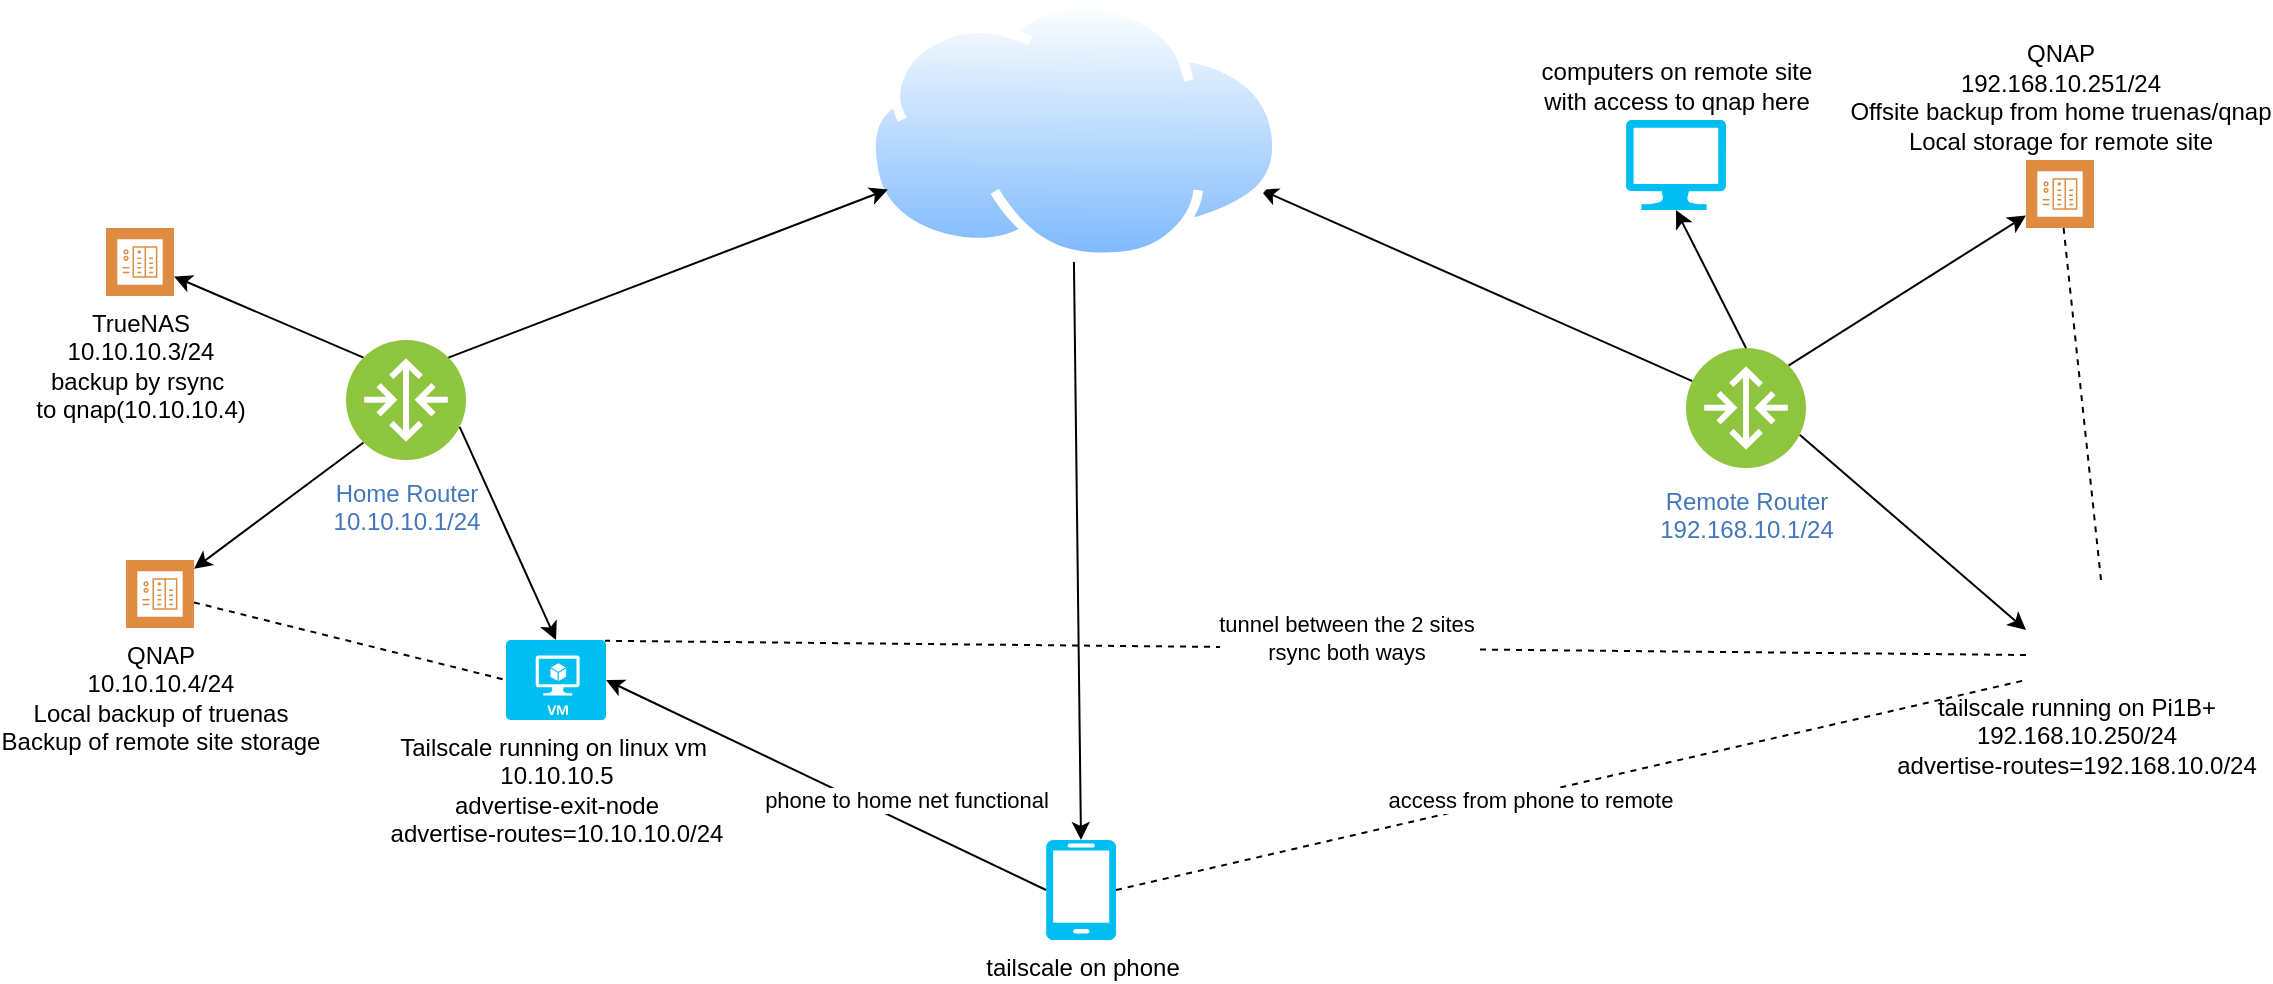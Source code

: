 <mxfile version="23.1.7" type="github">
  <diagram id="l8hXMBHkgcEJcSW0mbfh" name="Page-1">
    <mxGraphModel dx="1434" dy="746" grid="1" gridSize="10" guides="1" tooltips="1" connect="1" arrows="1" fold="1" page="1" pageScale="1" pageWidth="1169" pageHeight="827" math="0" shadow="0">
      <root>
        <mxCell id="0" />
        <mxCell id="1" parent="0" />
        <mxCell id="5lbM_MutUm4mmqYNjp2k-16" style="rounded=0;orthogonalLoop=1;jettySize=auto;html=1;exitX=0;exitY=1;exitDx=0;exitDy=0;" edge="1" parent="1" source="5lbM_MutUm4mmqYNjp2k-3" target="5lbM_MutUm4mmqYNjp2k-15">
          <mxGeometry relative="1" as="geometry" />
        </mxCell>
        <mxCell id="5lbM_MutUm4mmqYNjp2k-17" style="rounded=0;orthogonalLoop=1;jettySize=auto;html=1;exitX=0;exitY=0;exitDx=0;exitDy=0;" edge="1" parent="1" source="5lbM_MutUm4mmqYNjp2k-3" target="5lbM_MutUm4mmqYNjp2k-14">
          <mxGeometry relative="1" as="geometry" />
        </mxCell>
        <mxCell id="5lbM_MutUm4mmqYNjp2k-3" value="&lt;div&gt;Home Router&lt;/div&gt;&lt;div&gt;10.10.10.1/24&lt;br&gt;&lt;/div&gt;" style="image;aspect=fixed;perimeter=ellipsePerimeter;html=1;align=center;shadow=0;dashed=0;fontColor=#4277BB;labelBackgroundColor=default;fontSize=12;spacingTop=3;image=img/lib/ibm/vpc/Router.svg;" vertex="1" parent="1">
          <mxGeometry x="240" y="380" width="60" height="60" as="geometry" />
        </mxCell>
        <mxCell id="5lbM_MutUm4mmqYNjp2k-8" style="rounded=0;orthogonalLoop=1;jettySize=auto;html=1;exitX=1;exitY=0.75;exitDx=0;exitDy=0;entryX=0;entryY=0.5;entryDx=0;entryDy=0;" edge="1" parent="1" source="5lbM_MutUm4mmqYNjp2k-4" target="5lbM_MutUm4mmqYNjp2k-5">
          <mxGeometry relative="1" as="geometry" />
        </mxCell>
        <mxCell id="5lbM_MutUm4mmqYNjp2k-10" style="rounded=0;orthogonalLoop=1;jettySize=auto;html=1;exitX=1;exitY=0;exitDx=0;exitDy=0;" edge="1" parent="1" source="5lbM_MutUm4mmqYNjp2k-4" target="5lbM_MutUm4mmqYNjp2k-9">
          <mxGeometry relative="1" as="geometry" />
        </mxCell>
        <mxCell id="5lbM_MutUm4mmqYNjp2k-12" style="rounded=0;orthogonalLoop=1;jettySize=auto;html=1;exitX=0;exitY=0.25;exitDx=0;exitDy=0;entryX=1;entryY=0.75;entryDx=0;entryDy=0;" edge="1" parent="1" source="5lbM_MutUm4mmqYNjp2k-4" target="5lbM_MutUm4mmqYNjp2k-11">
          <mxGeometry relative="1" as="geometry" />
        </mxCell>
        <mxCell id="5lbM_MutUm4mmqYNjp2k-4" value="&lt;div&gt;Remote Router&lt;/div&gt;&lt;div&gt;192.168.10.1/24&lt;br&gt;&lt;/div&gt;" style="image;aspect=fixed;perimeter=ellipsePerimeter;html=1;align=center;shadow=0;dashed=0;fontColor=#4277BB;labelBackgroundColor=default;fontSize=12;spacingTop=3;image=img/lib/ibm/vpc/Router.svg;" vertex="1" parent="1">
          <mxGeometry x="910" y="384" width="60" height="60" as="geometry" />
        </mxCell>
        <mxCell id="5lbM_MutUm4mmqYNjp2k-5" value="&lt;div&gt;tailscale running on Pi1B+&lt;/div&gt;&lt;div&gt;192.168.10.250/24&lt;/div&gt;&lt;div&gt;advertise-routes=192.168.10.0/24&lt;br&gt;&lt;/div&gt;" style="shape=image;html=1;verticalAlign=top;verticalLabelPosition=bottom;labelBackgroundColor=#ffffff;imageAspect=0;aspect=fixed;image=https://cdn1.iconfinder.com/data/icons/fruit-136/64/Fruit_iconfree_Filled_Outline_raspberry-healthy-organic-food-fruit_icon-128.png" vertex="1" parent="1">
          <mxGeometry x="1080" y="500" width="50" height="50" as="geometry" />
        </mxCell>
        <mxCell id="5lbM_MutUm4mmqYNjp2k-9" value="&lt;div&gt;QNAP&lt;/div&gt;&lt;div&gt;192.168.10.251/24&lt;/div&gt;&lt;div&gt;Offsite backup from home truenas/qnap&lt;br&gt;&lt;/div&gt;&lt;div&gt;Local storage for remote site&lt;br&gt;&lt;/div&gt;" style="sketch=0;pointerEvents=1;shadow=0;dashed=0;html=1;strokeColor=none;fillColor=#DF8C42;labelPosition=center;verticalLabelPosition=top;verticalAlign=bottom;align=center;outlineConnect=0;shape=mxgraph.veeam2.nas_backup;" vertex="1" parent="1">
          <mxGeometry x="1080" y="290" width="34" height="34" as="geometry" />
        </mxCell>
        <mxCell id="5lbM_MutUm4mmqYNjp2k-11" value="" style="image;aspect=fixed;perimeter=ellipsePerimeter;html=1;align=center;shadow=0;dashed=0;spacingTop=3;image=img/lib/active_directory/internet_cloud.svg;" vertex="1" parent="1">
          <mxGeometry x="500" y="210" width="207.94" height="131" as="geometry" />
        </mxCell>
        <mxCell id="5lbM_MutUm4mmqYNjp2k-13" style="rounded=0;orthogonalLoop=1;jettySize=auto;html=1;exitX=1;exitY=0;exitDx=0;exitDy=0;entryX=0;entryY=0.75;entryDx=0;entryDy=0;" edge="1" parent="1" source="5lbM_MutUm4mmqYNjp2k-3" target="5lbM_MutUm4mmqYNjp2k-11">
          <mxGeometry relative="1" as="geometry" />
        </mxCell>
        <mxCell id="5lbM_MutUm4mmqYNjp2k-14" value="&lt;div&gt;&lt;div&gt;TrueNAS&lt;/div&gt;&lt;div&gt;10.10.10.3/24&lt;/div&gt;&lt;div&gt;backup by rsync&amp;nbsp;&lt;/div&gt;&lt;div&gt;to qnap(10.10.10.4)&lt;br&gt;&lt;/div&gt;&lt;/div&gt;" style="sketch=0;pointerEvents=1;shadow=0;dashed=0;html=1;strokeColor=none;fillColor=#DF8C42;labelPosition=center;verticalLabelPosition=bottom;verticalAlign=top;align=center;outlineConnect=0;shape=mxgraph.veeam2.nas_backup;" vertex="1" parent="1">
          <mxGeometry x="120" y="324" width="34" height="34" as="geometry" />
        </mxCell>
        <mxCell id="5lbM_MutUm4mmqYNjp2k-15" value="&lt;div&gt;QNAP&lt;/div&gt;&lt;div&gt;10.10.10.4/24&lt;/div&gt;&lt;div&gt;Local backup of truenas&lt;/div&gt;&lt;div&gt;Backup of remote site storage&lt;br&gt;&lt;/div&gt;" style="sketch=0;pointerEvents=1;shadow=0;dashed=0;html=1;strokeColor=none;fillColor=#DF8C42;labelPosition=center;verticalLabelPosition=bottom;verticalAlign=top;align=center;outlineConnect=0;shape=mxgraph.veeam2.nas_backup;" vertex="1" parent="1">
          <mxGeometry x="130" y="490" width="34" height="34" as="geometry" />
        </mxCell>
        <mxCell id="5lbM_MutUm4mmqYNjp2k-18" value="&lt;div&gt;Tailscale running on linux vm&amp;nbsp;&lt;/div&gt;&lt;div&gt;10.10.10.5&lt;/div&gt;&lt;div&gt;advertise-exit-node&lt;/div&gt;&lt;div&gt;advertise-routes=10.10.10.0/24&lt;br&gt;&lt;/div&gt;&lt;div&gt;&lt;br&gt;&lt;/div&gt;" style="verticalLabelPosition=bottom;html=1;verticalAlign=top;align=center;strokeColor=none;fillColor=#00BEF2;shape=mxgraph.azure.virtual_machine;" vertex="1" parent="1">
          <mxGeometry x="320" y="530" width="50" height="40" as="geometry" />
        </mxCell>
        <mxCell id="5lbM_MutUm4mmqYNjp2k-19" style="rounded=0;orthogonalLoop=1;jettySize=auto;html=1;exitX=1;exitY=0.75;exitDx=0;exitDy=0;entryX=0.5;entryY=0;entryDx=0;entryDy=0;entryPerimeter=0;" edge="1" parent="1" source="5lbM_MutUm4mmqYNjp2k-3" target="5lbM_MutUm4mmqYNjp2k-18">
          <mxGeometry relative="1" as="geometry" />
        </mxCell>
        <mxCell id="5lbM_MutUm4mmqYNjp2k-20" value="" style="endArrow=none;dashed=1;html=1;rounded=0;entryX=0;entryY=0.5;entryDx=0;entryDy=0;entryPerimeter=0;" edge="1" parent="1" source="5lbM_MutUm4mmqYNjp2k-15" target="5lbM_MutUm4mmqYNjp2k-18">
          <mxGeometry width="50" height="50" relative="1" as="geometry">
            <mxPoint x="390" y="530" as="sourcePoint" />
            <mxPoint x="440" y="480" as="targetPoint" />
          </mxGeometry>
        </mxCell>
        <mxCell id="5lbM_MutUm4mmqYNjp2k-21" value="" style="endArrow=none;dashed=1;html=1;rounded=0;entryX=0.99;entryY=0.01;entryDx=0;entryDy=0;entryPerimeter=0;exitX=0;exitY=0.75;exitDx=0;exitDy=0;" edge="1" parent="1" source="5lbM_MutUm4mmqYNjp2k-5" target="5lbM_MutUm4mmqYNjp2k-18">
          <mxGeometry width="50" height="50" relative="1" as="geometry">
            <mxPoint x="174" y="520" as="sourcePoint" />
            <mxPoint x="330" y="550" as="targetPoint" />
          </mxGeometry>
        </mxCell>
        <mxCell id="5lbM_MutUm4mmqYNjp2k-27" value="&lt;div&gt;tunnel between the 2 sites&lt;/div&gt;&lt;div&gt;rsync both ways &lt;br&gt;&lt;/div&gt;" style="edgeLabel;html=1;align=center;verticalAlign=middle;resizable=0;points=[];" vertex="1" connectable="0" parent="5lbM_MutUm4mmqYNjp2k-21">
          <mxGeometry x="0.712" relative="1" as="geometry">
            <mxPoint x="268" y="-3" as="offset" />
          </mxGeometry>
        </mxCell>
        <mxCell id="5lbM_MutUm4mmqYNjp2k-22" value="" style="endArrow=none;dashed=1;html=1;rounded=0;exitX=0.75;exitY=0;exitDx=0;exitDy=0;" edge="1" parent="1" source="5lbM_MutUm4mmqYNjp2k-5" target="5lbM_MutUm4mmqYNjp2k-9">
          <mxGeometry width="50" height="50" relative="1" as="geometry">
            <mxPoint x="1060" y="450" as="sourcePoint" />
            <mxPoint x="1090" y="400" as="targetPoint" />
          </mxGeometry>
        </mxCell>
        <mxCell id="5lbM_MutUm4mmqYNjp2k-23" value="tailscale on phone" style="verticalLabelPosition=bottom;html=1;verticalAlign=top;align=center;strokeColor=none;fillColor=#00BEF2;shape=mxgraph.azure.mobile;pointerEvents=1;" vertex="1" parent="1">
          <mxGeometry x="590" y="630" width="35" height="50" as="geometry" />
        </mxCell>
        <mxCell id="5lbM_MutUm4mmqYNjp2k-24" style="rounded=0;orthogonalLoop=1;jettySize=auto;html=1;exitX=0.5;exitY=1;exitDx=0;exitDy=0;entryX=0.5;entryY=0;entryDx=0;entryDy=0;entryPerimeter=0;" edge="1" parent="1" source="5lbM_MutUm4mmqYNjp2k-11" target="5lbM_MutUm4mmqYNjp2k-23">
          <mxGeometry relative="1" as="geometry" />
        </mxCell>
        <mxCell id="5lbM_MutUm4mmqYNjp2k-25" style="rounded=0;orthogonalLoop=1;jettySize=auto;html=1;exitX=0;exitY=0.5;exitDx=0;exitDy=0;exitPerimeter=0;entryX=1;entryY=0.5;entryDx=0;entryDy=0;entryPerimeter=0;" edge="1" parent="1" source="5lbM_MutUm4mmqYNjp2k-23" target="5lbM_MutUm4mmqYNjp2k-18">
          <mxGeometry relative="1" as="geometry" />
        </mxCell>
        <mxCell id="5lbM_MutUm4mmqYNjp2k-28" value="phone to home net functional" style="edgeLabel;html=1;align=center;verticalAlign=middle;resizable=0;points=[];" vertex="1" connectable="0" parent="5lbM_MutUm4mmqYNjp2k-25">
          <mxGeometry x="-0.217" y="3" relative="1" as="geometry">
            <mxPoint x="17" y="-7" as="offset" />
          </mxGeometry>
        </mxCell>
        <mxCell id="5lbM_MutUm4mmqYNjp2k-26" value="" style="endArrow=none;dashed=1;html=1;rounded=0;entryX=0;entryY=1;entryDx=0;entryDy=0;exitX=1;exitY=0.5;exitDx=0;exitDy=0;exitPerimeter=0;" edge="1" parent="1" source="5lbM_MutUm4mmqYNjp2k-23" target="5lbM_MutUm4mmqYNjp2k-5">
          <mxGeometry width="50" height="50" relative="1" as="geometry">
            <mxPoint x="680" y="610" as="sourcePoint" />
            <mxPoint x="836" y="640" as="targetPoint" />
          </mxGeometry>
        </mxCell>
        <mxCell id="5lbM_MutUm4mmqYNjp2k-29" value="access from phone to remote" style="edgeLabel;html=1;align=center;verticalAlign=middle;resizable=0;points=[];" vertex="1" connectable="0" parent="5lbM_MutUm4mmqYNjp2k-26">
          <mxGeometry x="-0.093" y="-2" relative="1" as="geometry">
            <mxPoint as="offset" />
          </mxGeometry>
        </mxCell>
        <mxCell id="5lbM_MutUm4mmqYNjp2k-30" value="&lt;div&gt;computers on remote site&lt;/div&gt;&lt;div&gt;with access to qnap here&lt;br&gt;&lt;/div&gt;" style="verticalLabelPosition=top;html=1;verticalAlign=bottom;align=center;strokeColor=none;fillColor=#00BEF2;shape=mxgraph.azure.computer;pointerEvents=1;labelPosition=center;" vertex="1" parent="1">
          <mxGeometry x="880" y="270" width="50" height="45" as="geometry" />
        </mxCell>
        <mxCell id="5lbM_MutUm4mmqYNjp2k-32" style="rounded=0;orthogonalLoop=1;jettySize=auto;html=1;exitX=0.5;exitY=0;exitDx=0;exitDy=0;entryX=0.5;entryY=1;entryDx=0;entryDy=0;entryPerimeter=0;" edge="1" parent="1" source="5lbM_MutUm4mmqYNjp2k-4" target="5lbM_MutUm4mmqYNjp2k-30">
          <mxGeometry relative="1" as="geometry" />
        </mxCell>
      </root>
    </mxGraphModel>
  </diagram>
</mxfile>
